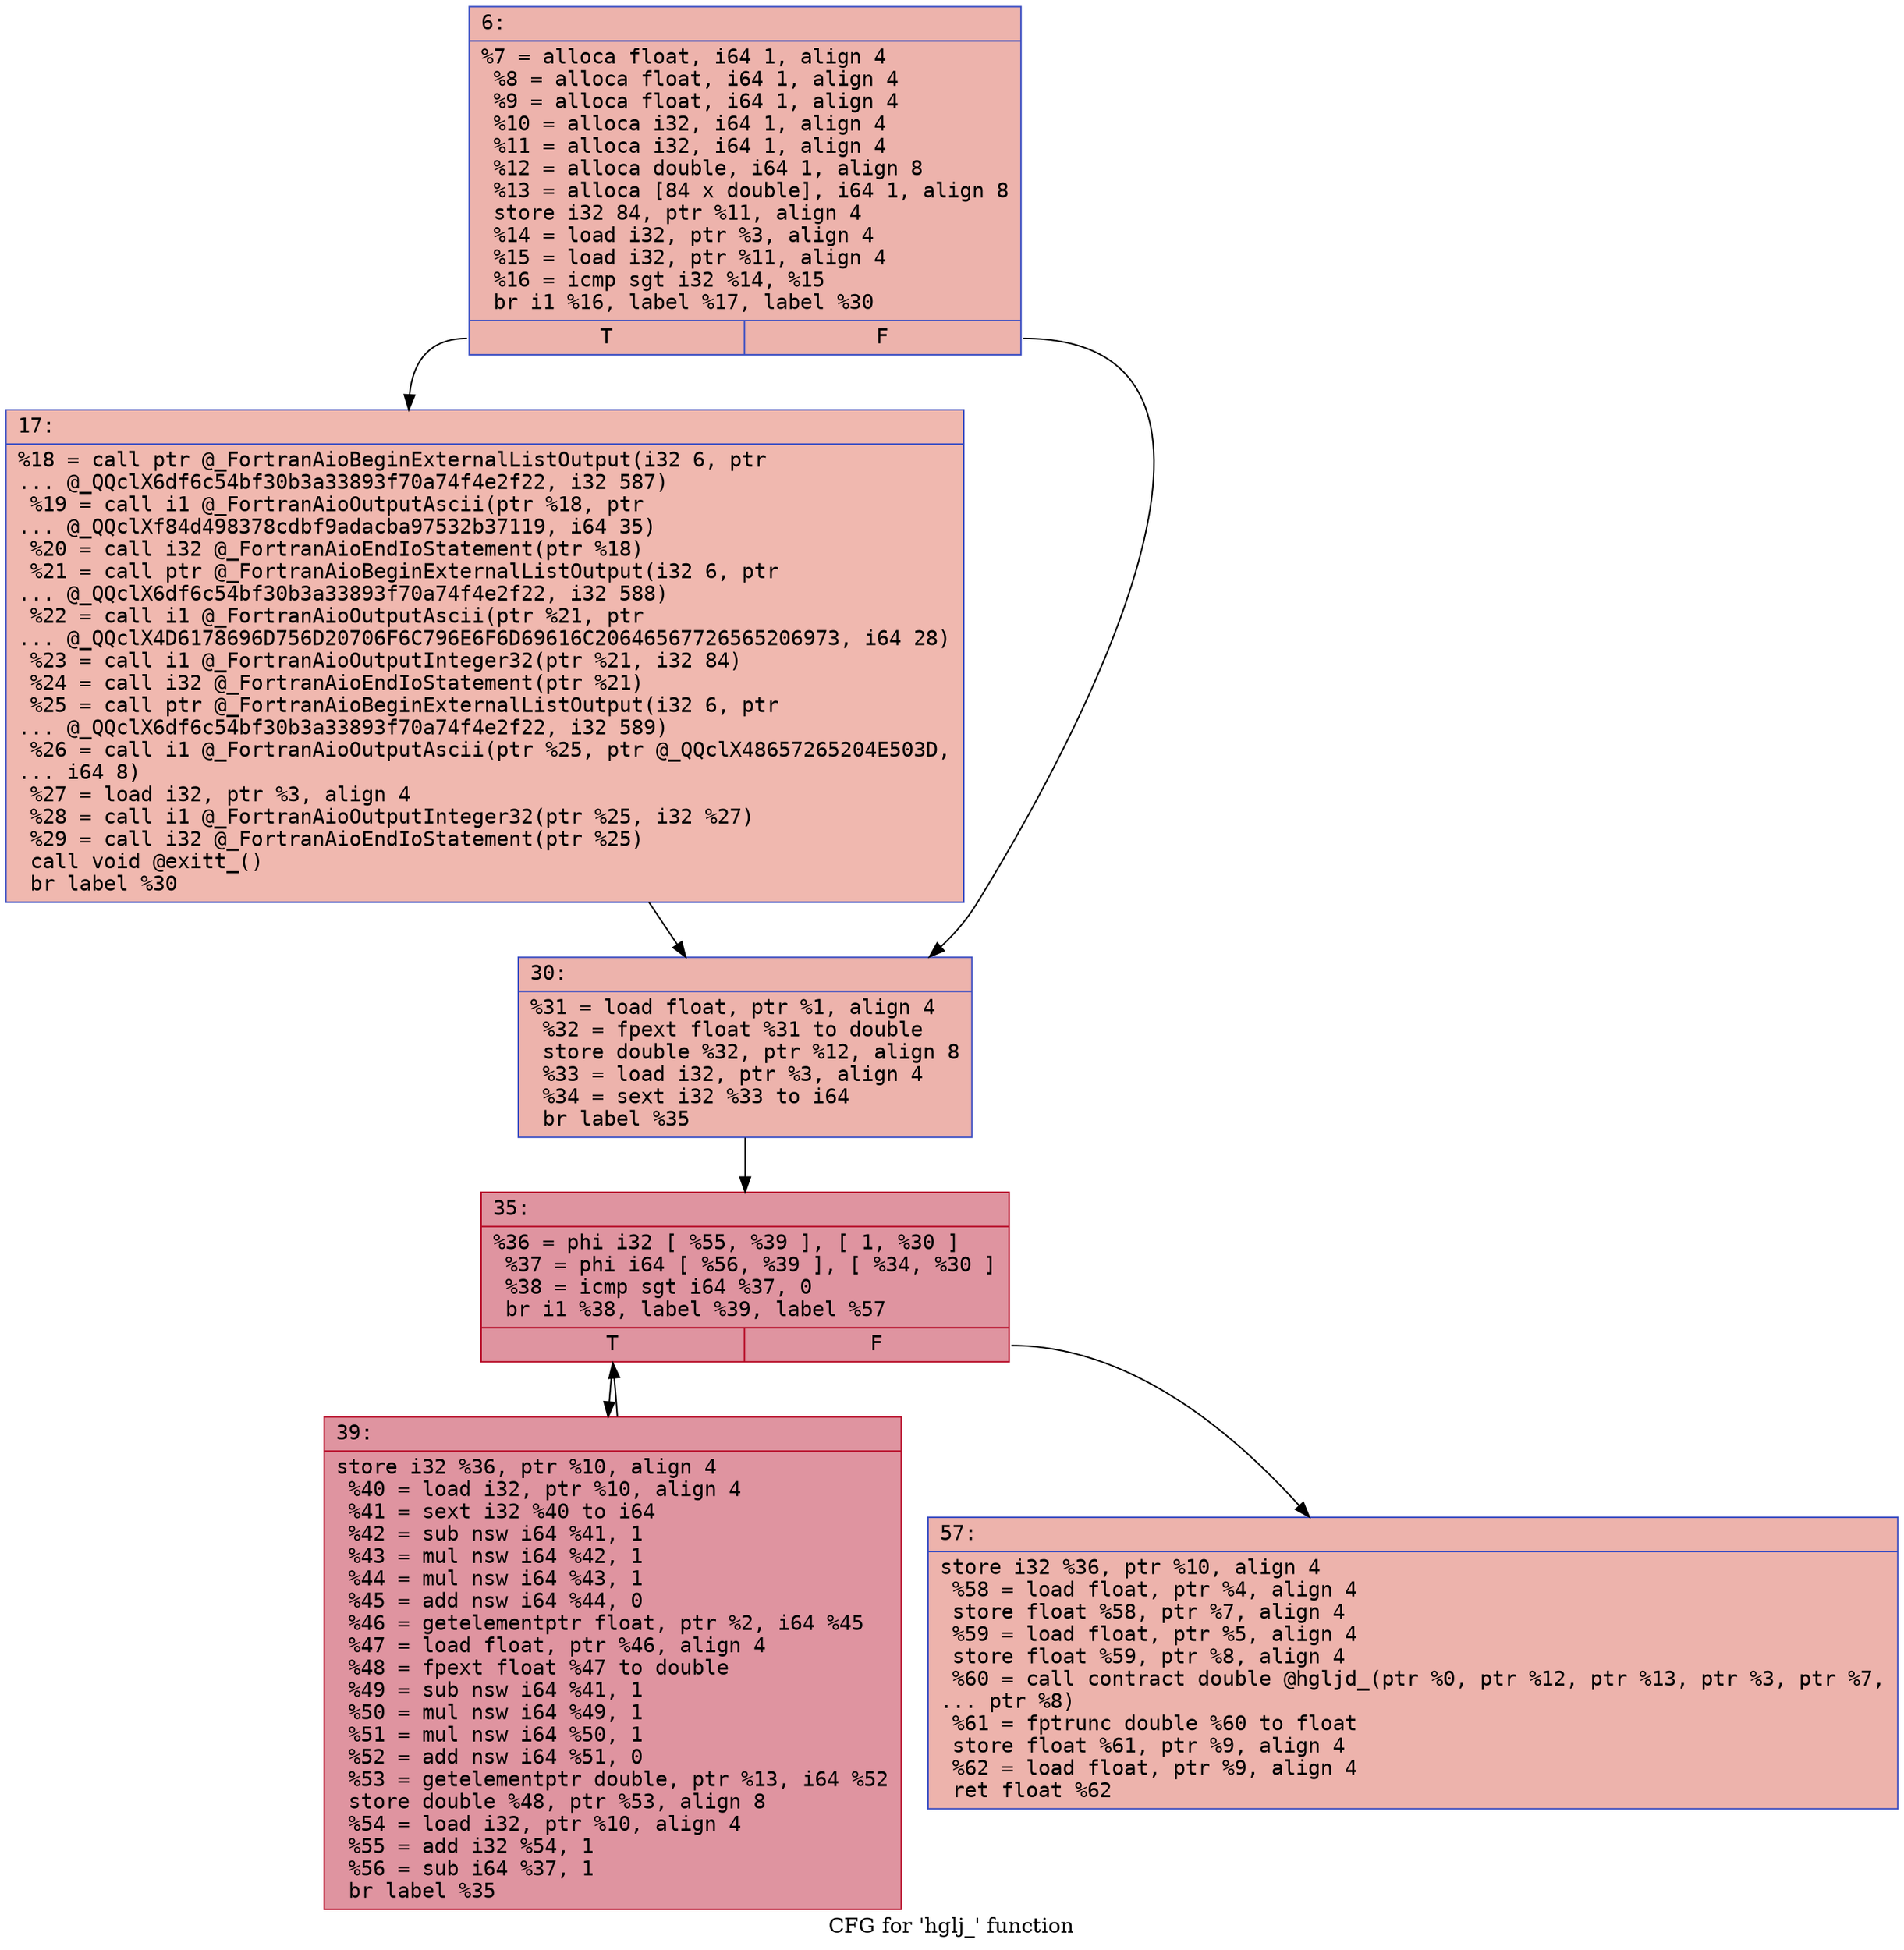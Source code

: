 digraph "CFG for 'hglj_' function" {
	label="CFG for 'hglj_' function";

	Node0x55ec17329220 [shape=record,color="#3d50c3ff", style=filled, fillcolor="#d6524470" fontname="Courier",label="{6:\l|  %7 = alloca float, i64 1, align 4\l  %8 = alloca float, i64 1, align 4\l  %9 = alloca float, i64 1, align 4\l  %10 = alloca i32, i64 1, align 4\l  %11 = alloca i32, i64 1, align 4\l  %12 = alloca double, i64 1, align 8\l  %13 = alloca [84 x double], i64 1, align 8\l  store i32 84, ptr %11, align 4\l  %14 = load i32, ptr %3, align 4\l  %15 = load i32, ptr %11, align 4\l  %16 = icmp sgt i32 %14, %15\l  br i1 %16, label %17, label %30\l|{<s0>T|<s1>F}}"];
	Node0x55ec17329220:s0 -> Node0x55ec17329a00[tooltip="6 -> 17\nProbability 50.00%" ];
	Node0x55ec17329220:s1 -> Node0x55ec17329a50[tooltip="6 -> 30\nProbability 50.00%" ];
	Node0x55ec17329a00 [shape=record,color="#3d50c3ff", style=filled, fillcolor="#dc5d4a70" fontname="Courier",label="{17:\l|  %18 = call ptr @_FortranAioBeginExternalListOutput(i32 6, ptr\l... @_QQclX6df6c54bf30b3a33893f70a74f4e2f22, i32 587)\l  %19 = call i1 @_FortranAioOutputAscii(ptr %18, ptr\l... @_QQclXf84d498378cdbf9adacba97532b37119, i64 35)\l  %20 = call i32 @_FortranAioEndIoStatement(ptr %18)\l  %21 = call ptr @_FortranAioBeginExternalListOutput(i32 6, ptr\l... @_QQclX6df6c54bf30b3a33893f70a74f4e2f22, i32 588)\l  %22 = call i1 @_FortranAioOutputAscii(ptr %21, ptr\l... @_QQclX4D6178696D756D20706F6C796E6F6D69616C20646567726565206973, i64 28)\l  %23 = call i1 @_FortranAioOutputInteger32(ptr %21, i32 84)\l  %24 = call i32 @_FortranAioEndIoStatement(ptr %21)\l  %25 = call ptr @_FortranAioBeginExternalListOutput(i32 6, ptr\l... @_QQclX6df6c54bf30b3a33893f70a74f4e2f22, i32 589)\l  %26 = call i1 @_FortranAioOutputAscii(ptr %25, ptr @_QQclX48657265204E503D,\l... i64 8)\l  %27 = load i32, ptr %3, align 4\l  %28 = call i1 @_FortranAioOutputInteger32(ptr %25, i32 %27)\l  %29 = call i32 @_FortranAioEndIoStatement(ptr %25)\l  call void @exitt_()\l  br label %30\l}"];
	Node0x55ec17329a00 -> Node0x55ec17329a50[tooltip="17 -> 30\nProbability 100.00%" ];
	Node0x55ec17329a50 [shape=record,color="#3d50c3ff", style=filled, fillcolor="#d6524470" fontname="Courier",label="{30:\l|  %31 = load float, ptr %1, align 4\l  %32 = fpext float %31 to double\l  store double %32, ptr %12, align 8\l  %33 = load i32, ptr %3, align 4\l  %34 = sext i32 %33 to i64\l  br label %35\l}"];
	Node0x55ec17329a50 -> Node0x55ec1732acb0[tooltip="30 -> 35\nProbability 100.00%" ];
	Node0x55ec1732acb0 [shape=record,color="#b70d28ff", style=filled, fillcolor="#b70d2870" fontname="Courier",label="{35:\l|  %36 = phi i32 [ %55, %39 ], [ 1, %30 ]\l  %37 = phi i64 [ %56, %39 ], [ %34, %30 ]\l  %38 = icmp sgt i64 %37, 0\l  br i1 %38, label %39, label %57\l|{<s0>T|<s1>F}}"];
	Node0x55ec1732acb0:s0 -> Node0x55ec1732ad70[tooltip="35 -> 39\nProbability 96.88%" ];
	Node0x55ec1732acb0:s1 -> Node0x55ec1732af70[tooltip="35 -> 57\nProbability 3.12%" ];
	Node0x55ec1732ad70 [shape=record,color="#b70d28ff", style=filled, fillcolor="#b70d2870" fontname="Courier",label="{39:\l|  store i32 %36, ptr %10, align 4\l  %40 = load i32, ptr %10, align 4\l  %41 = sext i32 %40 to i64\l  %42 = sub nsw i64 %41, 1\l  %43 = mul nsw i64 %42, 1\l  %44 = mul nsw i64 %43, 1\l  %45 = add nsw i64 %44, 0\l  %46 = getelementptr float, ptr %2, i64 %45\l  %47 = load float, ptr %46, align 4\l  %48 = fpext float %47 to double\l  %49 = sub nsw i64 %41, 1\l  %50 = mul nsw i64 %49, 1\l  %51 = mul nsw i64 %50, 1\l  %52 = add nsw i64 %51, 0\l  %53 = getelementptr double, ptr %13, i64 %52\l  store double %48, ptr %53, align 8\l  %54 = load i32, ptr %10, align 4\l  %55 = add i32 %54, 1\l  %56 = sub i64 %37, 1\l  br label %35\l}"];
	Node0x55ec1732ad70 -> Node0x55ec1732acb0[tooltip="39 -> 35\nProbability 100.00%" ];
	Node0x55ec1732af70 [shape=record,color="#3d50c3ff", style=filled, fillcolor="#d6524470" fontname="Courier",label="{57:\l|  store i32 %36, ptr %10, align 4\l  %58 = load float, ptr %4, align 4\l  store float %58, ptr %7, align 4\l  %59 = load float, ptr %5, align 4\l  store float %59, ptr %8, align 4\l  %60 = call contract double @hgljd_(ptr %0, ptr %12, ptr %13, ptr %3, ptr %7,\l... ptr %8)\l  %61 = fptrunc double %60 to float\l  store float %61, ptr %9, align 4\l  %62 = load float, ptr %9, align 4\l  ret float %62\l}"];
}
